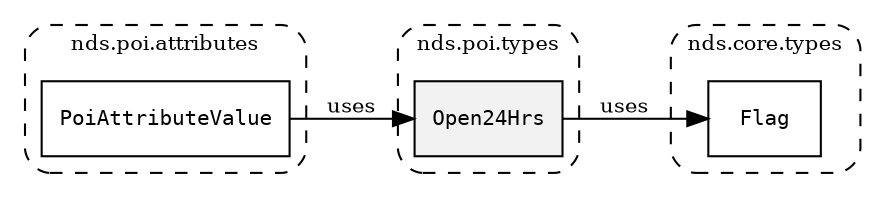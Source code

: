 /**
 * This dot file creates symbol collaboration diagram for Open24Hrs.
 */
digraph ZSERIO
{
    node [shape=box, fontsize=10];
    rankdir="LR";
    fontsize=10;
    tooltip="Open24Hrs collaboration diagram";

    subgraph "cluster_nds.poi.types"
    {
        style="dashed, rounded";
        label="nds.poi.types";
        tooltip="Package nds.poi.types";
        href="../../../content/packages/nds.poi.types.html#Package-nds-poi-types";
        target="_parent";

        "Open24Hrs" [style="filled", fillcolor="#0000000D", target="_parent", label=<<font face="monospace"><table align="center" border="0" cellspacing="0" cellpadding="0"><tr><td href="../../../content/packages/nds.poi.types.html#Subtype-Open24Hrs" title="Subtype defined in nds.poi.types">Open24Hrs</td></tr></table></font>>];
    }

    subgraph "cluster_nds.core.types"
    {
        style="dashed, rounded";
        label="nds.core.types";
        tooltip="Package nds.core.types";
        href="../../../content/packages/nds.core.types.html#Package-nds-core-types";
        target="_parent";

        "Flag" [target="_parent", label=<<font face="monospace"><table align="center" border="0" cellspacing="0" cellpadding="0"><tr><td href="../../../content/packages/nds.core.types.html#Structure-Flag" title="Structure defined in nds.core.types">Flag</td></tr></table></font>>];
    }

    subgraph "cluster_nds.poi.attributes"
    {
        style="dashed, rounded";
        label="nds.poi.attributes";
        tooltip="Package nds.poi.attributes";
        href="../../../content/packages/nds.poi.attributes.html#Package-nds-poi-attributes";
        target="_parent";

        "PoiAttributeValue" [target="_parent", label=<<font face="monospace"><table align="center" border="0" cellspacing="0" cellpadding="0"><tr><td href="../../../content/packages/nds.poi.attributes.html#Choice-PoiAttributeValue" title="Choice defined in nds.poi.attributes">PoiAttributeValue</td></tr></table></font>>];
    }

    "Open24Hrs" -> "Flag" [label="uses", fontsize=10];
    "PoiAttributeValue" -> "Open24Hrs" [label="uses", fontsize=10];
}

